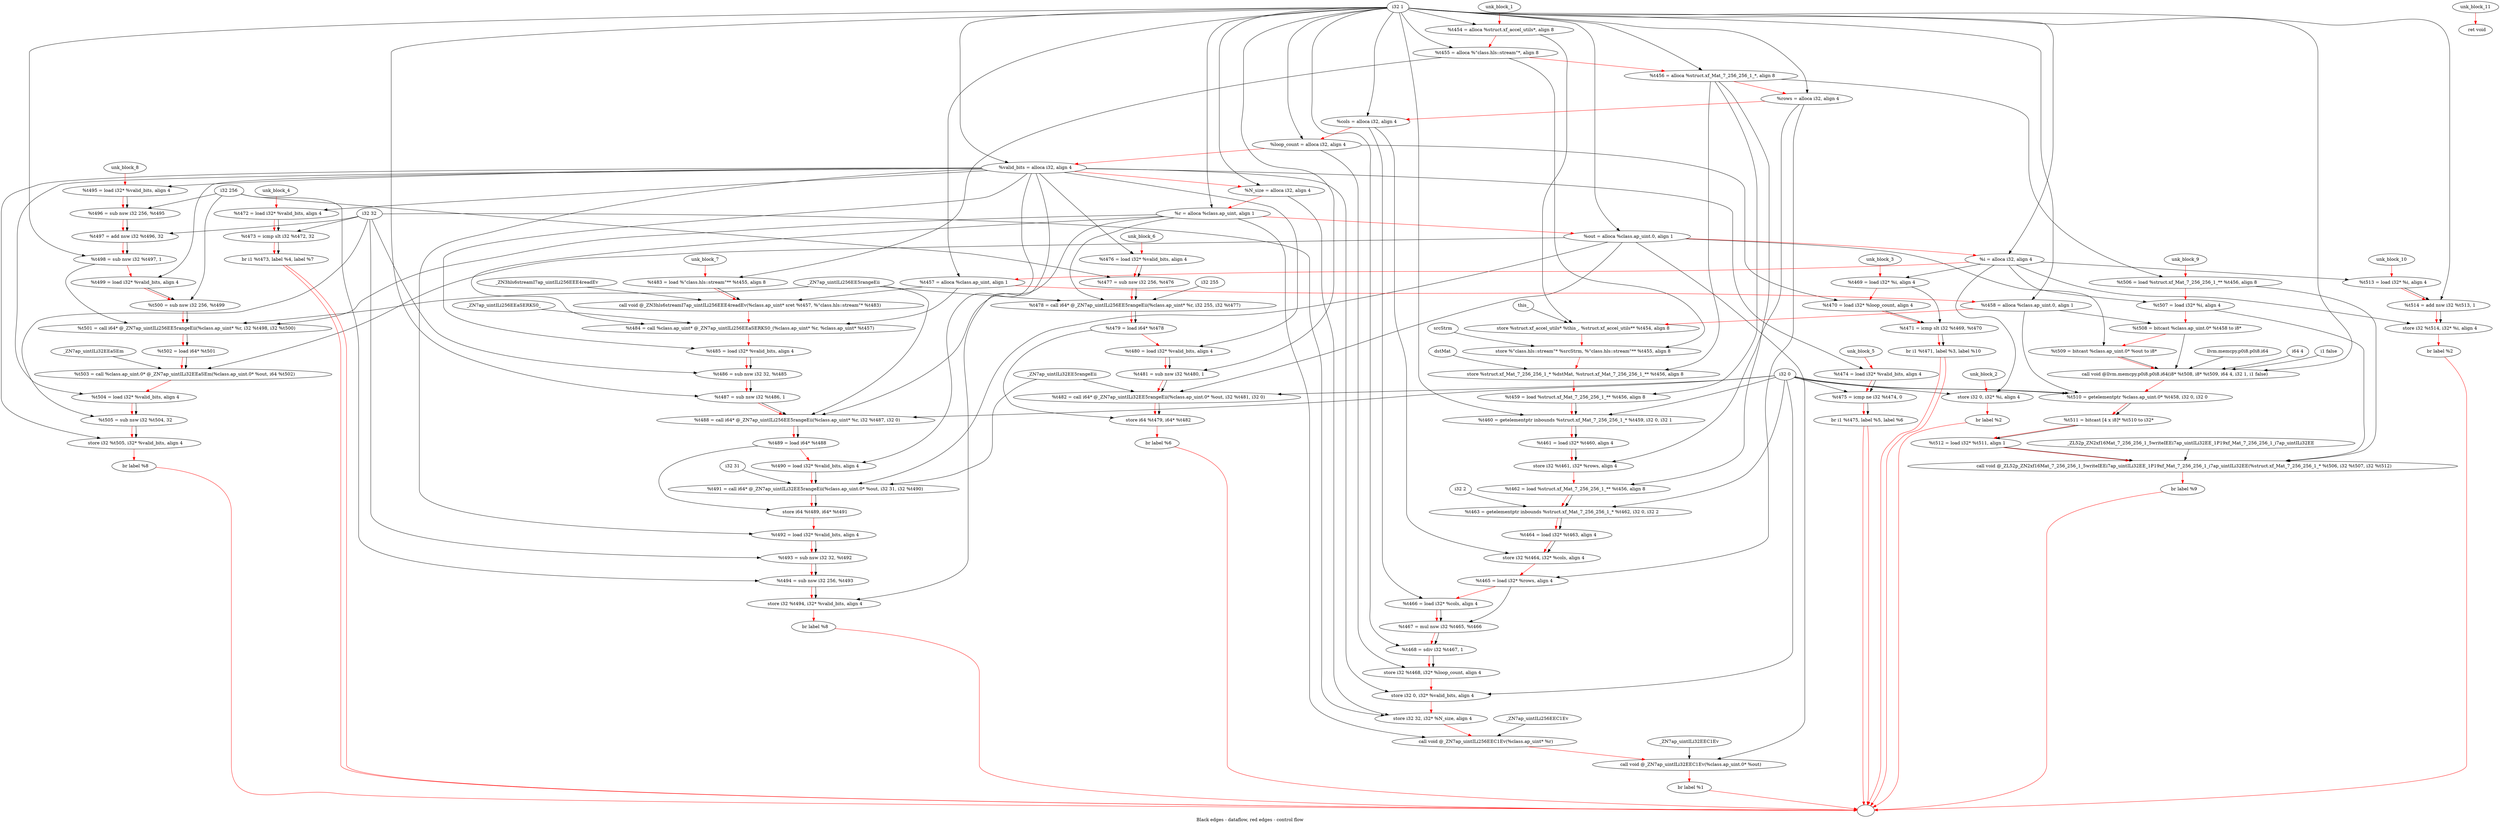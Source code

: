 digraph G {
compound=true
label="Black edges - dataflow, red edges - control flow"
"t454" [label="  %t454 = alloca %struct.xf_accel_utils*, align 8"]
"t455" [label="  %t455 = alloca %\"class.hls::stream\"*, align 8"]
"t456" [label="  %t456 = alloca %struct.xf_Mat_7_256_256_1_*, align 8"]
"rows" [label="  %rows = alloca i32, align 4"]
"cols" [label="  %cols = alloca i32, align 4"]
"loop_count" [label="  %loop_count = alloca i32, align 4"]
"valid_bits" [label="  %valid_bits = alloca i32, align 4"]
"N_size" [label="  %N_size = alloca i32, align 4"]
"r" [label="  %r = alloca %class.ap_uint, align 1"]
"out" [label="  %out = alloca %class.ap_uint.0, align 1"]
"i" [label="  %i = alloca i32, align 4"]
"t457" [label="  %t457 = alloca %class.ap_uint, align 1"]
"t458" [label="  %t458 = alloca %class.ap_uint.0, align 1"]
"_1" [label="  store %struct.xf_accel_utils* %this_, %struct.xf_accel_utils** %t454, align 8"]
"_2" [label="  store %\"class.hls::stream\"* %srcStrm, %\"class.hls::stream\"** %t455, align 8"]
"_3" [label="  store %struct.xf_Mat_7_256_256_1_* %dstMat, %struct.xf_Mat_7_256_256_1_** %t456, align 8"]
"t459" [label="  %t459 = load %struct.xf_Mat_7_256_256_1_** %t456, align 8"]
"t460" [label="  %t460 = getelementptr inbounds %struct.xf_Mat_7_256_256_1_* %t459, i32 0, i32 1"]
"t461" [label="  %t461 = load i32* %t460, align 4"]
"_4" [label="  store i32 %t461, i32* %rows, align 4"]
"t462" [label="  %t462 = load %struct.xf_Mat_7_256_256_1_** %t456, align 8"]
"t463" [label="  %t463 = getelementptr inbounds %struct.xf_Mat_7_256_256_1_* %t462, i32 0, i32 2"]
"t464" [label="  %t464 = load i32* %t463, align 4"]
"_5" [label="  store i32 %t464, i32* %cols, align 4"]
"t465" [label="  %t465 = load i32* %rows, align 4"]
"t466" [label="  %t466 = load i32* %cols, align 4"]
"t467" [label="  %t467 = mul nsw i32 %t465, %t466"]
"t468" [label="  %t468 = sdiv i32 %t467, 1"]
"_6" [label="  store i32 %t468, i32* %loop_count, align 4"]
"_7" [label="  store i32 0, i32* %valid_bits, align 4"]
"_8" [label="  store i32 32, i32* %N_size, align 4"]
"_9" [label="  call void @_ZN7ap_uintILi256EEC1Ev(%class.ap_uint* %r)"]
"_10" [label="  call void @_ZN7ap_uintILi32EEC1Ev(%class.ap_uint.0* %out)"]
"_11" [label="  br label %1"]
"unk_block_1" -> "t454"[color=red]
"i32 1" -> "t454"
"t454" -> "t455"[color=red weight=2]
"i32 1" -> "t455"
"t455" -> "t456"[color=red weight=2]
"i32 1" -> "t456"
"t456" -> "rows"[color=red weight=2]
"i32 1" -> "rows"
"rows" -> "cols"[color=red weight=2]
"i32 1" -> "cols"
"cols" -> "loop_count"[color=red weight=2]
"i32 1" -> "loop_count"
"loop_count" -> "valid_bits"[color=red weight=2]
"i32 1" -> "valid_bits"
"valid_bits" -> "N_size"[color=red weight=2]
"i32 1" -> "N_size"
"N_size" -> "r"[color=red weight=2]
"i32 1" -> "r"
"r" -> "out"[color=red weight=2]
"i32 1" -> "out"
"out" -> "i"[color=red weight=2]
"i32 1" -> "i"
"i" -> "t457"[color=red weight=2]
"i32 1" -> "t457"
"t457" -> "t458"[color=red weight=2]
"i32 1" -> "t458"
"t458" -> "_1"[color=red weight=2]
"this_" -> "_1"
"t454" -> "_1"
"_1" -> "_2"[color=red weight=2]
"srcStrm" -> "_2"
"t455" -> "_2"
"_2" -> "_3"[color=red weight=2]
"dstMat" -> "_3"
"t456" -> "_3"
"_3" -> "t459"[color=red weight=2]
"t456" -> "t459"
"t459" -> "t460"[color=red weight=2]
"t459" -> "t460"
"i32 0" -> "t460"
"i32 1" -> "t460"
"t460" -> "t461"[color=red weight=2]
"t460" -> "t461"
"t461" -> "_4"[color=red weight=2]
"t461" -> "_4"
"rows" -> "_4"
"_4" -> "t462"[color=red weight=2]
"t456" -> "t462"
"t462" -> "t463"[color=red weight=2]
"t462" -> "t463"
"i32 0" -> "t463"
"i32 2" -> "t463"
"t463" -> "t464"[color=red weight=2]
"t463" -> "t464"
"t464" -> "_5"[color=red weight=2]
"t464" -> "_5"
"cols" -> "_5"
"_5" -> "t465"[color=red weight=2]
"rows" -> "t465"
"t465" -> "t466"[color=red weight=2]
"cols" -> "t466"
"t466" -> "t467"[color=red weight=2]
"t465" -> "t467"
"t466" -> "t467"
"t467" -> "t468"[color=red weight=2]
"t467" -> "t468"
"i32 1" -> "t468"
"t468" -> "_6"[color=red weight=2]
"t468" -> "_6"
"loop_count" -> "_6"
"_6" -> "_7"[color=red weight=2]
"i32 0" -> "_7"
"valid_bits" -> "_7"
"_7" -> "_8"[color=red weight=2]
"i32 32" -> "_8"
"N_size" -> "_8"
"_8" -> "_9"[color=red weight=2]
"r" -> "_9"
"_ZN7ap_uintILi256EEC1Ev" -> "_9"
"_9" -> "_10"[color=red weight=2]
"out" -> "_10"
"_ZN7ap_uintILi32EEC1Ev" -> "_10"
"_10" -> "_11"[color=red weight=2]
"_11" -> ""[color=red]

"_12" [label="  store i32 0, i32* %i, align 4"]
"_13" [label="  br label %2"]
"unk_block_2" -> "_12"[color=red]
"i32 0" -> "_12"
"i" -> "_12"
"_12" -> "_13"[color=red weight=2]
"_13" -> ""[color=red]

"t469" [label="  %t469 = load i32* %i, align 4"]
"t470" [label="  %t470 = load i32* %loop_count, align 4"]
"t471" [label="  %t471 = icmp slt i32 %t469, %t470"]
"_14" [label="  br i1 %t471, label %3, label %10"]
"unk_block_3" -> "t469"[color=red]
"i" -> "t469"
"t469" -> "t470"[color=red weight=2]
"loop_count" -> "t470"
"t470" -> "t471"[color=red weight=2]
"t469" -> "t471"
"t470" -> "t471"
"t471" -> "_14"[color=red weight=2]
"t471" -> "_14"
"_14" -> ""[color=red]
"_14" -> ""[color=red]

"t472" [label="  %t472 = load i32* %valid_bits, align 4"]
"t473" [label="  %t473 = icmp slt i32 %t472, 32"]
"_15" [label="  br i1 %t473, label %4, label %7"]
"unk_block_4" -> "t472"[color=red]
"valid_bits" -> "t472"
"t472" -> "t473"[color=red weight=2]
"t472" -> "t473"
"i32 32" -> "t473"
"t473" -> "_15"[color=red weight=2]
"t473" -> "_15"
"_15" -> ""[color=red]
"_15" -> ""[color=red]

"t474" [label="  %t474 = load i32* %valid_bits, align 4"]
"t475" [label="  %t475 = icmp ne i32 %t474, 0"]
"_16" [label="  br i1 %t475, label %5, label %6"]
"unk_block_5" -> "t474"[color=red]
"valid_bits" -> "t474"
"t474" -> "t475"[color=red weight=2]
"t474" -> "t475"
"i32 0" -> "t475"
"t475" -> "_16"[color=red weight=2]
"t475" -> "_16"
"_16" -> ""[color=red]
"_16" -> ""[color=red]

"t476" [label="  %t476 = load i32* %valid_bits, align 4"]
"t477" [label="  %t477 = sub nsw i32 256, %t476"]
"t478" [label="  %t478 = call i64* @_ZN7ap_uintILi256EE5rangeEii(%class.ap_uint* %r, i32 255, i32 %t477)"]
"t479" [label="  %t479 = load i64* %t478"]
"t480" [label="  %t480 = load i32* %valid_bits, align 4"]
"t481" [label="  %t481 = sub nsw i32 %t480, 1"]
"t482" [label="  %t482 = call i64* @_ZN7ap_uintILi32EE5rangeEii(%class.ap_uint.0* %out, i32 %t481, i32 0)"]
"_17" [label="  store i64 %t479, i64* %t482"]
"_18" [label="  br label %6"]
"unk_block_6" -> "t476"[color=red]
"valid_bits" -> "t476"
"t476" -> "t477"[color=red weight=2]
"i32 256" -> "t477"
"t476" -> "t477"
"t477" -> "t478"[color=red weight=2]
"r" -> "t478"
"i32 255" -> "t478"
"t477" -> "t478"
"_ZN7ap_uintILi256EE5rangeEii" -> "t478"
"t478" -> "t479"[color=red weight=2]
"t478" -> "t479"
"t479" -> "t480"[color=red weight=2]
"valid_bits" -> "t480"
"t480" -> "t481"[color=red weight=2]
"t480" -> "t481"
"i32 1" -> "t481"
"t481" -> "t482"[color=red weight=2]
"out" -> "t482"
"t481" -> "t482"
"i32 0" -> "t482"
"_ZN7ap_uintILi32EE5rangeEii" -> "t482"
"t482" -> "_17"[color=red weight=2]
"t479" -> "_17"
"t482" -> "_17"
"_17" -> "_18"[color=red weight=2]
"_18" -> ""[color=red]

"t483" [label="  %t483 = load %\"class.hls::stream\"** %t455, align 8"]
"_19" [label="  call void @_ZN3hls6streamI7ap_uintILi256EEE4readEv(%class.ap_uint* sret %t457, %\"class.hls::stream\"* %t483)"]
"t484" [label="  %t484 = call %class.ap_uint* @_ZN7ap_uintILi256EEaSERKS0_(%class.ap_uint* %r, %class.ap_uint* %t457)"]
"t485" [label="  %t485 = load i32* %valid_bits, align 4"]
"t486" [label="  %t486 = sub nsw i32 32, %t485"]
"t487" [label="  %t487 = sub nsw i32 %t486, 1"]
"t488" [label="  %t488 = call i64* @_ZN7ap_uintILi256EE5rangeEii(%class.ap_uint* %r, i32 %t487, i32 0)"]
"t489" [label="  %t489 = load i64* %t488"]
"t490" [label="  %t490 = load i32* %valid_bits, align 4"]
"t491" [label="  %t491 = call i64* @_ZN7ap_uintILi32EE5rangeEii(%class.ap_uint.0* %out, i32 31, i32 %t490)"]
"_20" [label="  store i64 %t489, i64* %t491"]
"t492" [label="  %t492 = load i32* %valid_bits, align 4"]
"t493" [label="  %t493 = sub nsw i32 32, %t492"]
"t494" [label="  %t494 = sub nsw i32 256, %t493"]
"_21" [label="  store i32 %t494, i32* %valid_bits, align 4"]
"_22" [label="  br label %8"]
"unk_block_7" -> "t483"[color=red]
"t455" -> "t483"
"t483" -> "_19"[color=red weight=2]
"t457" -> "_19"
"t483" -> "_19"
"_ZN3hls6streamI7ap_uintILi256EEE4readEv" -> "_19"
"_19" -> "t484"[color=red weight=2]
"r" -> "t484"
"t457" -> "t484"
"_ZN7ap_uintILi256EEaSERKS0_" -> "t484"
"t484" -> "t485"[color=red weight=2]
"valid_bits" -> "t485"
"t485" -> "t486"[color=red weight=2]
"i32 32" -> "t486"
"t485" -> "t486"
"t486" -> "t487"[color=red weight=2]
"t486" -> "t487"
"i32 1" -> "t487"
"t487" -> "t488"[color=red weight=2]
"r" -> "t488"
"t487" -> "t488"
"i32 0" -> "t488"
"_ZN7ap_uintILi256EE5rangeEii" -> "t488"
"t488" -> "t489"[color=red weight=2]
"t488" -> "t489"
"t489" -> "t490"[color=red weight=2]
"valid_bits" -> "t490"
"t490" -> "t491"[color=red weight=2]
"out" -> "t491"
"i32 31" -> "t491"
"t490" -> "t491"
"_ZN7ap_uintILi32EE5rangeEii" -> "t491"
"t491" -> "_20"[color=red weight=2]
"t489" -> "_20"
"t491" -> "_20"
"_20" -> "t492"[color=red weight=2]
"valid_bits" -> "t492"
"t492" -> "t493"[color=red weight=2]
"i32 32" -> "t493"
"t492" -> "t493"
"t493" -> "t494"[color=red weight=2]
"i32 256" -> "t494"
"t493" -> "t494"
"t494" -> "_21"[color=red weight=2]
"t494" -> "_21"
"valid_bits" -> "_21"
"_21" -> "_22"[color=red weight=2]
"_22" -> ""[color=red]

"t495" [label="  %t495 = load i32* %valid_bits, align 4"]
"t496" [label="  %t496 = sub nsw i32 256, %t495"]
"t497" [label="  %t497 = add nsw i32 %t496, 32"]
"t498" [label="  %t498 = sub nsw i32 %t497, 1"]
"t499" [label="  %t499 = load i32* %valid_bits, align 4"]
"t500" [label="  %t500 = sub nsw i32 256, %t499"]
"t501" [label="  %t501 = call i64* @_ZN7ap_uintILi256EE5rangeEii(%class.ap_uint* %r, i32 %t498, i32 %t500)"]
"t502" [label="  %t502 = load i64* %t501"]
"t503" [label="  %t503 = call %class.ap_uint.0* @_ZN7ap_uintILi32EEaSEm(%class.ap_uint.0* %out, i64 %t502)"]
"t504" [label="  %t504 = load i32* %valid_bits, align 4"]
"t505" [label="  %t505 = sub nsw i32 %t504, 32"]
"_23" [label="  store i32 %t505, i32* %valid_bits, align 4"]
"_24" [label="  br label %8"]
"unk_block_8" -> "t495"[color=red]
"valid_bits" -> "t495"
"t495" -> "t496"[color=red weight=2]
"i32 256" -> "t496"
"t495" -> "t496"
"t496" -> "t497"[color=red weight=2]
"t496" -> "t497"
"i32 32" -> "t497"
"t497" -> "t498"[color=red weight=2]
"t497" -> "t498"
"i32 1" -> "t498"
"t498" -> "t499"[color=red weight=2]
"valid_bits" -> "t499"
"t499" -> "t500"[color=red weight=2]
"i32 256" -> "t500"
"t499" -> "t500"
"t500" -> "t501"[color=red weight=2]
"r" -> "t501"
"t498" -> "t501"
"t500" -> "t501"
"_ZN7ap_uintILi256EE5rangeEii" -> "t501"
"t501" -> "t502"[color=red weight=2]
"t501" -> "t502"
"t502" -> "t503"[color=red weight=2]
"out" -> "t503"
"t502" -> "t503"
"_ZN7ap_uintILi32EEaSEm" -> "t503"
"t503" -> "t504"[color=red weight=2]
"valid_bits" -> "t504"
"t504" -> "t505"[color=red weight=2]
"t504" -> "t505"
"i32 32" -> "t505"
"t505" -> "_23"[color=red weight=2]
"t505" -> "_23"
"valid_bits" -> "_23"
"_23" -> "_24"[color=red weight=2]
"_24" -> ""[color=red]

"t506" [label="  %t506 = load %struct.xf_Mat_7_256_256_1_** %t456, align 8"]
"t507" [label="  %t507 = load i32* %i, align 4"]
"t508" [label="  %t508 = bitcast %class.ap_uint.0* %t458 to i8*"]
"t509" [label="  %t509 = bitcast %class.ap_uint.0* %out to i8*"]
"_25" [label="  call void @llvm.memcpy.p0i8.p0i8.i64(i8* %t508, i8* %t509, i64 4, i32 1, i1 false)"]
"t510" [label="  %t510 = getelementptr %class.ap_uint.0* %t458, i32 0, i32 0"]
"t511" [label="  %t511 = bitcast [4 x i8]* %t510 to i32*"]
"t512" [label="  %t512 = load i32* %t511, align 1"]
"_26" [label="  call void @_ZL52p_ZN2xf16Mat_7_256_256_1_5writeIEEi7ap_uintILi32EE_1P19xf_Mat_7_256_256_1_i7ap_uintILi32EE(%struct.xf_Mat_7_256_256_1_* %t506, i32 %t507, i32 %t512)"]
"_27" [label="  br label %9"]
"unk_block_9" -> "t506"[color=red]
"t456" -> "t506"
"t506" -> "t507"[color=red weight=2]
"i" -> "t507"
"t507" -> "t508"[color=red weight=2]
"t458" -> "t508"
"t508" -> "t509"[color=red weight=2]
"out" -> "t509"
"t509" -> "_25"[color=red weight=2]
"t508" -> "_25"
"t509" -> "_25"
"i64 4" -> "_25"
"i32 1" -> "_25"
"i1 false" -> "_25"
"llvm.memcpy.p0i8.p0i8.i64" -> "_25"
"_25" -> "t510"[color=red weight=2]
"t458" -> "t510"
"i32 0" -> "t510"
"i32 0" -> "t510"
"t510" -> "t511"[color=red weight=2]
"t510" -> "t511"
"t511" -> "t512"[color=red weight=2]
"t511" -> "t512"
"t512" -> "_26"[color=red weight=2]
"t506" -> "_26"
"t507" -> "_26"
"t512" -> "_26"
"_ZL52p_ZN2xf16Mat_7_256_256_1_5writeIEEi7ap_uintILi32EE_1P19xf_Mat_7_256_256_1_i7ap_uintILi32EE" -> "_26"
"_26" -> "_27"[color=red weight=2]
"_27" -> ""[color=red]

"t513" [label="  %t513 = load i32* %i, align 4"]
"t514" [label="  %t514 = add nsw i32 %t513, 1"]
"_28" [label="  store i32 %t514, i32* %i, align 4"]
"_29" [label="  br label %2"]
"unk_block_10" -> "t513"[color=red]
"i" -> "t513"
"t513" -> "t514"[color=red weight=2]
"t513" -> "t514"
"i32 1" -> "t514"
"t514" -> "_28"[color=red weight=2]
"t514" -> "_28"
"i" -> "_28"
"_28" -> "_29"[color=red weight=2]
"_29" -> ""[color=red]

"_30" [label="  ret void"]
"unk_block_11" -> "_30"[color=red]

}
